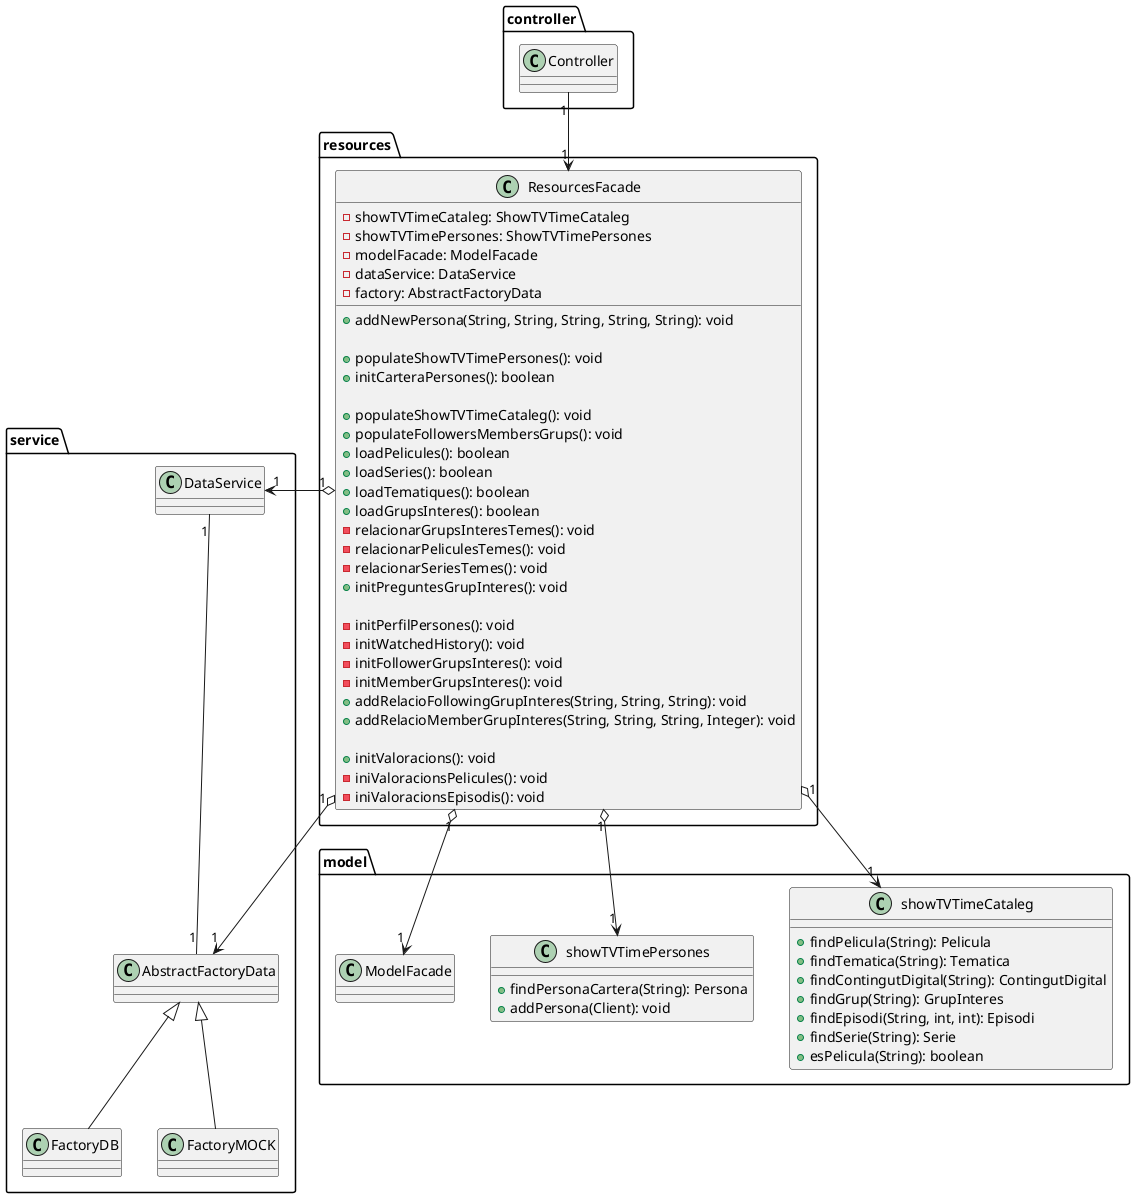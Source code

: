 @startuml

package controller{
class Controller
}
package service {
class DataService  {

}
class AbstractFactoryData {

}
class FactoryDB {
  }
class FactoryMOCK {
  }
}
package model{
class showTVTimeCataleg {
  + findPelicula(String): Pelicula
  + findTematica(String): Tematica
  + findContingutDigital(String): ContingutDigital
  + findGrup(String): GrupInteres
  + findEpisodi(String, int, int): Episodi
  + findSerie(String): Serie
  + esPelicula(String): boolean

}
class showTVTimePersones {
  + findPersonaCartera(String): Persona
  + addPersona(Client): void
}
}

package resources {
class ResourcesFacade {
    - showTVTimeCataleg: ShowTVTimeCataleg
    - showTVTimePersones: ShowTVTimePersones
    - modelFacade: ModelFacade
    - dataService: DataService
    - factory: AbstractFactoryData

    + addNewPersona(String, String, String, String, String): void

    + populateShowTVTimePersones(): void
    + initCarteraPersones(): boolean

    + populateShowTVTimeCataleg(): void
    + populateFollowersMembersGrups(): void
    + loadPelicules(): boolean
    + loadSeries(): boolean
    + loadTematiques(): boolean
    + loadGrupsInteres(): boolean
    - relacionarGrupsInteresTemes(): void
    - relacionarPeliculesTemes(): void
    - relacionarSeriesTemes(): void
    + initPreguntesGrupInteres(): void

    - initPerfilPersones(): void
    - initWatchedHistory(): void
    - initFollowerGrupsInteres(): void
    - initMemberGrupsInteres(): void
    + addRelacioFollowingGrupInteres(String, String, String): void
    + addRelacioMemberGrupInteres(String, String, String, Integer): void

    + initValoracions(): void
    - iniValoracionsPelicules(): void
    - iniValoracionsEpisodis(): void
}


ResourcesFacade       "1" o-right-> "1" DataService
ResourcesFacade       "1" o-right-> "1" AbstractFactoryData
AbstractFactoryData   <|-- FactoryDB
AbstractFactoryData   <|--  FactoryMOCK
controller.Controller         "1" -down->"1"ResourcesFacade
DataService "1"-down-"1" AbstractFactoryData
ResourcesFacade       "1" o-down-> "1" model.ModelFacade

ResourcesFacade       "1" o-down-> "1" showTVTimeCataleg
ResourcesFacade       "1" o-down-> "1" showTVTimePersones

@enduml
